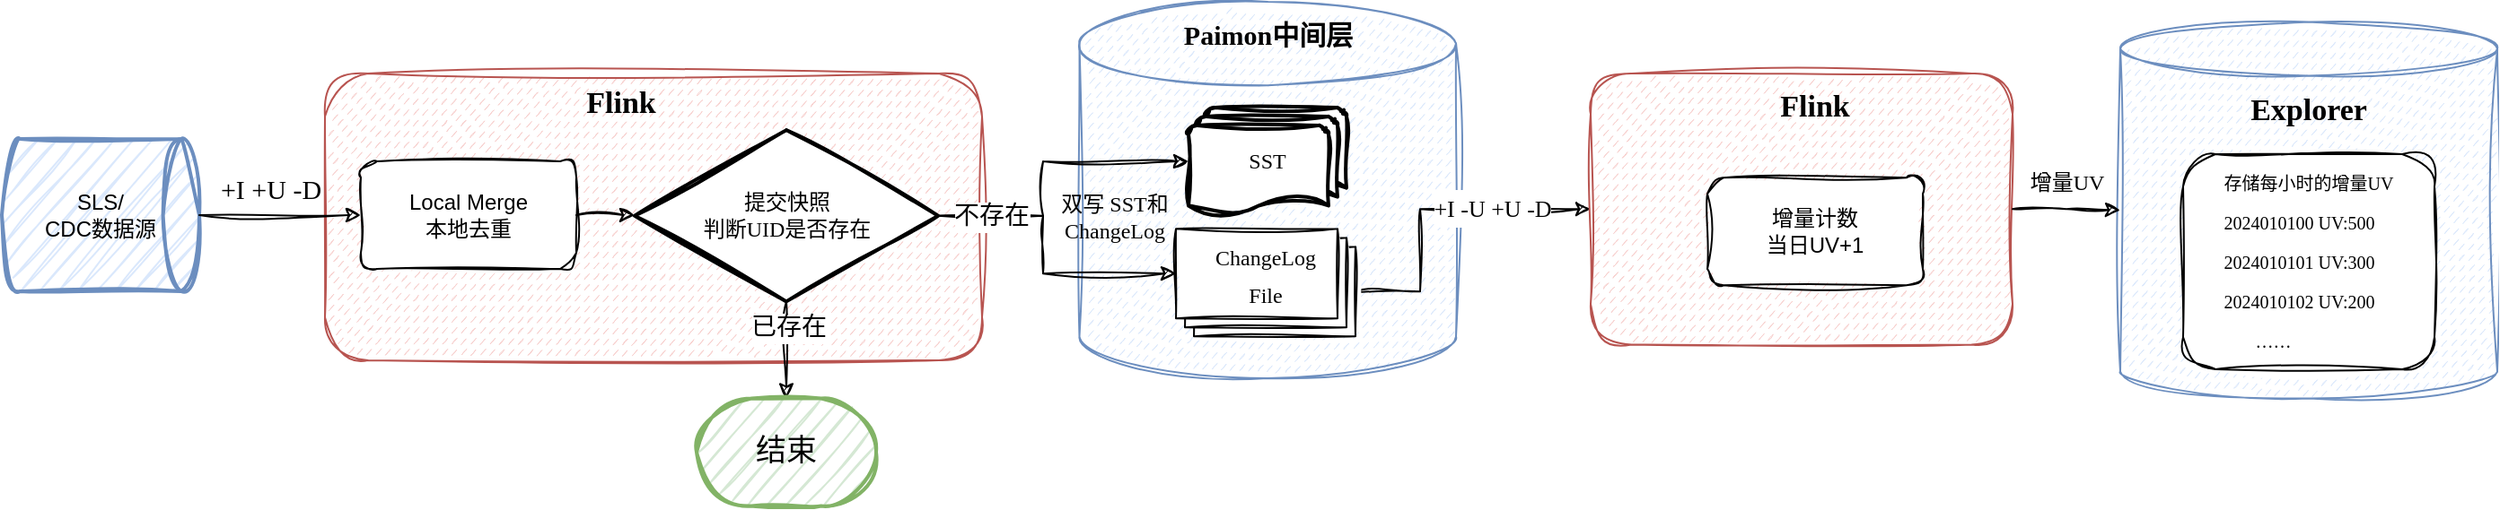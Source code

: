 <mxfile version="24.0.2" type="github">
  <diagram id="2pUIhmt7z4SOJBWyxBwC" name="Page-1">
    <mxGraphModel dx="1781" dy="535" grid="1" gridSize="10" guides="1" tooltips="1" connect="1" arrows="1" fold="1" page="1" pageScale="1" pageWidth="827" pageHeight="1169" math="0" shadow="0">
      <root>
        <mxCell id="0" />
        <mxCell id="1" parent="0" />
        <mxCell id="4_AAo_vmlgMmhj1aewk4-7" value="" style="shape=cylinder3;whiteSpace=wrap;html=1;boundedLbl=1;backgroundOutline=1;size=23.296;fillStyle=dashed;sketch=1;curveFitting=1;jiggle=2;fillColor=#dae8fc;strokeColor=#6c8ebf;" parent="1" vertex="1">
          <mxGeometry x="560.25" y="520" width="209.75" height="210" as="geometry" />
        </mxCell>
        <mxCell id="4_AAo_vmlgMmhj1aewk4-3" value="SLS/&lt;br&gt;CDC数据源" style="strokeWidth=2;html=1;shape=mxgraph.flowchart.direct_data;whiteSpace=wrap;sketch=1;curveFitting=1;jiggle=2;fillColor=#dae8fc;strokeColor=#6c8ebf;" parent="1" vertex="1">
          <mxGeometry x="-40" y="596.5" width="110" height="85" as="geometry" />
        </mxCell>
        <mxCell id="4_AAo_vmlgMmhj1aewk4-5" value="" style="rounded=1;whiteSpace=wrap;html=1;fillStyle=dashed;sketch=1;curveFitting=1;jiggle=2;fillColor=#f8cecc;strokeColor=#b85450;" parent="1" vertex="1">
          <mxGeometry x="140" y="560" width="366" height="160" as="geometry" />
        </mxCell>
        <mxCell id="4_AAo_vmlgMmhj1aewk4-6" value="&lt;font face=&quot;Comic Sans MS&quot;&gt;SST&lt;/font&gt;" style="strokeWidth=2;html=1;shape=mxgraph.flowchart.multi-document;whiteSpace=wrap;sketch=1;curveFitting=1;jiggle=2;" parent="1" vertex="1">
          <mxGeometry x="621" y="579" width="88" height="60" as="geometry" />
        </mxCell>
        <mxCell id="4_AAo_vmlgMmhj1aewk4-11" style="edgeStyle=orthogonalEdgeStyle;rounded=0;orthogonalLoop=1;jettySize=auto;html=1;exitX=0.5;exitY=1;exitDx=0;exitDy=0;exitPerimeter=0;entryX=0.5;entryY=0;entryDx=0;entryDy=0;entryPerimeter=0;sketch=1;curveFitting=1;jiggle=2;" parent="1" source="4_AAo_vmlgMmhj1aewk4-8" target="4_AAo_vmlgMmhj1aewk4-12" edge="1">
          <mxGeometry relative="1" as="geometry">
            <mxPoint x="342" y="748.12" as="targetPoint" />
          </mxGeometry>
        </mxCell>
        <mxCell id="4_AAo_vmlgMmhj1aewk4-44" value="已存在" style="edgeLabel;html=1;align=center;verticalAlign=middle;resizable=0;points=[];rounded=0;fontFamily=Comic Sans MS;fontSize=14;fontColor=default;fillColor=none;gradientColor=none;" parent="4_AAo_vmlgMmhj1aewk4-11" vertex="1" connectable="0">
          <mxGeometry x="-0.443" y="1" relative="1" as="geometry">
            <mxPoint as="offset" />
          </mxGeometry>
        </mxCell>
        <mxCell id="4_AAo_vmlgMmhj1aewk4-8" value="提交快照&lt;br&gt;判断UID是否存在" style="strokeWidth=2;html=1;shape=mxgraph.flowchart.decision;whiteSpace=wrap;sketch=1;curveFitting=1;jiggle=2;fontFamily=Comic Sans MS;" parent="1" vertex="1">
          <mxGeometry x="312.5" y="591.57" width="169" height="95.62" as="geometry" />
        </mxCell>
        <mxCell id="4_AAo_vmlgMmhj1aewk4-23" style="edgeStyle=orthogonalEdgeStyle;rounded=0;orthogonalLoop=1;jettySize=auto;html=1;exitX=0;exitY=0;exitDx=100;exitDy=35;exitPerimeter=0;entryX=0;entryY=0.5;entryDx=0;entryDy=0;sketch=1;curveFitting=1;jiggle=2;" parent="1" source="4_AAo_vmlgMmhj1aewk4-9" target="4_AAo_vmlgMmhj1aewk4-25" edge="1">
          <mxGeometry relative="1" as="geometry">
            <mxPoint x="810" y="677" as="targetPoint" />
            <Array as="points">
              <mxPoint x="750" y="682" />
              <mxPoint x="750" y="636" />
            </Array>
          </mxGeometry>
        </mxCell>
        <mxCell id="4_AAo_vmlgMmhj1aewk4-47" value="&lt;font style=&quot;font-size: 13px;&quot;&gt;+I -U +U -D&lt;/font&gt;" style="edgeLabel;html=1;align=center;verticalAlign=middle;resizable=0;points=[];rounded=0;fontFamily=Comic Sans MS;fontSize=17;fontColor=default;fillColor=none;gradientColor=none;" parent="4_AAo_vmlgMmhj1aewk4-23" vertex="1" connectable="0">
          <mxGeometry x="0.503" y="3" relative="1" as="geometry">
            <mxPoint x="-11" y="2" as="offset" />
          </mxGeometry>
        </mxCell>
        <mxCell id="4_AAo_vmlgMmhj1aewk4-9" value="" style="verticalLabelPosition=bottom;verticalAlign=top;html=1;shape=mxgraph.basic.layered_rect;dx=10;outlineConnect=0;whiteSpace=wrap;sketch=1;curveFitting=1;jiggle=2;" parent="1" vertex="1">
          <mxGeometry x="614" y="646.63" width="100" height="60" as="geometry" />
        </mxCell>
        <mxCell id="4_AAo_vmlgMmhj1aewk4-10" style="edgeStyle=orthogonalEdgeStyle;rounded=0;orthogonalLoop=1;jettySize=auto;html=1;exitX=1;exitY=0.5;exitDx=0;exitDy=0;exitPerimeter=0;sketch=1;curveFitting=1;jiggle=2;entryX=0;entryY=0.5;entryDx=0;entryDy=0;" parent="1" source="4_AAo_vmlgMmhj1aewk4-3" target="H0QVdFRBuIzw1cpCaCCk-1" edge="1">
          <mxGeometry relative="1" as="geometry">
            <mxPoint x="160" y="639" as="targetPoint" />
          </mxGeometry>
        </mxCell>
        <mxCell id="4_AAo_vmlgMmhj1aewk4-12" value="&lt;font style=&quot;font-size: 17px;&quot; face=&quot;Comic Sans MS&quot;&gt;结束&lt;/font&gt;" style="strokeWidth=2;html=1;shape=mxgraph.flowchart.terminator;whiteSpace=wrap;sketch=1;curveFitting=1;jiggle=2;fillColor=#d5e8d4;strokeColor=#82b366;" parent="1" vertex="1">
          <mxGeometry x="347" y="741.26" width="100" height="60" as="geometry" />
        </mxCell>
        <mxCell id="4_AAo_vmlgMmhj1aewk4-25" value="" style="rounded=1;whiteSpace=wrap;html=1;fillStyle=dashed;sketch=1;curveFitting=1;jiggle=2;fillColor=#f8cecc;strokeColor=#b85450;" parent="1" vertex="1">
          <mxGeometry x="845" y="560" width="235" height="151.26" as="geometry" />
        </mxCell>
        <mxCell id="4_AAo_vmlgMmhj1aewk4-26" value="增量计数&lt;br&gt;当日UV+1" style="rounded=1;whiteSpace=wrap;html=1;sketch=1;curveFitting=1;jiggle=2;" parent="1" vertex="1">
          <mxGeometry x="910" y="618.13" width="120" height="60" as="geometry" />
        </mxCell>
        <mxCell id="4_AAo_vmlgMmhj1aewk4-28" value="" style="shape=cylinder3;whiteSpace=wrap;html=1;boundedLbl=1;backgroundOutline=1;size=15;fillStyle=dashed;sketch=1;curveFitting=1;jiggle=2;fillColor=#dae8fc;strokeColor=#6c8ebf;" parent="1" vertex="1">
          <mxGeometry x="1140" y="531.26" width="210" height="210" as="geometry" />
        </mxCell>
        <mxCell id="4_AAo_vmlgMmhj1aewk4-34" value="Flink" style="text;html=1;align=center;verticalAlign=middle;whiteSpace=wrap;rounded=0;fontFamily=Comic Sans MS;fontSize=17;fontStyle=1" parent="1" vertex="1">
          <mxGeometry x="275" y="561.57" width="60" height="30" as="geometry" />
        </mxCell>
        <mxCell id="4_AAo_vmlgMmhj1aewk4-36" value="+I +U -D" style="text;html=1;align=center;verticalAlign=middle;whiteSpace=wrap;rounded=0;fontFamily=Comic Sans MS;fontSize=15;fontColor=default;" parent="1" vertex="1">
          <mxGeometry x="70" y="609" width="80" height="30" as="geometry" />
        </mxCell>
        <mxCell id="4_AAo_vmlgMmhj1aewk4-45" value="&lt;font style=&quot;font-size: 12px;&quot;&gt;ChangeLog File&lt;/font&gt;" style="text;html=1;align=center;verticalAlign=middle;whiteSpace=wrap;rounded=0;fontFamily=Comic Sans MS;fontSize=17;fontColor=default;" parent="1" vertex="1">
          <mxGeometry x="634" y="656.5" width="60" height="30" as="geometry" />
        </mxCell>
        <mxCell id="4_AAo_vmlgMmhj1aewk4-48" value="&lt;b&gt;Flink&lt;/b&gt;" style="text;html=1;align=center;verticalAlign=middle;whiteSpace=wrap;rounded=0;fontFamily=Comic Sans MS;fontSize=17;" parent="1" vertex="1">
          <mxGeometry x="940" y="564.38" width="60" height="30" as="geometry" />
        </mxCell>
        <mxCell id="4_AAo_vmlgMmhj1aewk4-49" value="&lt;b&gt;Paimon中间层&lt;/b&gt;" style="text;html=1;align=center;verticalAlign=middle;whiteSpace=wrap;rounded=0;fontFamily=Comic Sans MS;fontSize=15;strokeWidth=0;" parent="1" vertex="1">
          <mxGeometry x="607.62" y="520" width="115" height="35" as="geometry" />
        </mxCell>
        <mxCell id="4_AAo_vmlgMmhj1aewk4-50" value="&lt;b&gt;Explorer&lt;/b&gt;" style="text;html=1;align=center;verticalAlign=middle;whiteSpace=wrap;rounded=0;fontFamily=Comic Sans MS;fontSize=17;" parent="1" vertex="1">
          <mxGeometry x="1215" y="565.64" width="60" height="30" as="geometry" />
        </mxCell>
        <mxCell id="4_AAo_vmlgMmhj1aewk4-51" value="双写 SST和ChangeLog" style="text;html=1;align=center;verticalAlign=middle;whiteSpace=wrap;rounded=0;fontFamily=Comic Sans MS;fontSize=12;fontColor=default;" parent="1" vertex="1">
          <mxGeometry x="545.62" y="632.5" width="68.38" height="15" as="geometry" />
        </mxCell>
        <mxCell id="4_AAo_vmlgMmhj1aewk4-52" value="&lt;font style=&quot;font-size: 12px;&quot;&gt;增量UV&lt;/font&gt;" style="edgeStyle=orthogonalEdgeStyle;rounded=0;orthogonalLoop=1;jettySize=auto;html=1;exitX=1;exitY=0.5;exitDx=0;exitDy=0;entryX=0;entryY=0.5;entryDx=0;entryDy=0;entryPerimeter=0;fontFamily=Comic Sans MS;fontSize=17;fontColor=default;sketch=1;curveFitting=1;jiggle=2;" parent="1" source="4_AAo_vmlgMmhj1aewk4-25" target="4_AAo_vmlgMmhj1aewk4-28" edge="1">
          <mxGeometry x="-0.011" y="-16" relative="1" as="geometry">
            <mxPoint x="16" y="-16" as="offset" />
          </mxGeometry>
        </mxCell>
        <mxCell id="4_AAo_vmlgMmhj1aewk4-53" value="&lt;p style=&quot;border-color: var(--border-color); font-size: 10px; text-align: left;&quot;&gt;存储每小时的增量UV&lt;/p&gt;&lt;p style=&quot;border-color: var(--border-color); font-size: 10px; text-align: left;&quot;&gt;2024010100 UV:500&lt;/p&gt;&lt;p style=&quot;border-color: var(--border-color); font-size: 10px; text-align: left;&quot;&gt;2024010101 UV:300&lt;/p&gt;&lt;p style=&quot;border-color: var(--border-color); font-size: 10px; text-align: left;&quot;&gt;2024010102 UV:200&lt;/p&gt;&lt;p style=&quot;border-color: var(--border-color); font-size: 10px; text-align: left;&quot;&gt;&lt;span style=&quot;white-space: pre;&quot;&gt;&amp;nbsp;&amp;nbsp;&amp;nbsp;&amp;nbsp;&lt;/span&gt;&amp;nbsp; &amp;nbsp;……&lt;/p&gt;" style="rounded=1;whiteSpace=wrap;html=1;align=center;verticalAlign=middle;fontFamily=Comic Sans MS;fontSize=17;fontColor=default;fillColor=default;gradientColor=none;sketch=1;curveFitting=1;jiggle=2;" parent="1" vertex="1">
          <mxGeometry x="1175" y="605" width="140" height="120" as="geometry" />
        </mxCell>
        <mxCell id="H0QVdFRBuIzw1cpCaCCk-1" value="Local Merge&lt;div&gt;本地去重&lt;/div&gt;" style="rounded=1;whiteSpace=wrap;html=1;sketch=1;hachureGap=4;jiggle=2;curveFitting=1;" vertex="1" parent="1">
          <mxGeometry x="160" y="609" width="120" height="60" as="geometry" />
        </mxCell>
        <mxCell id="H0QVdFRBuIzw1cpCaCCk-2" style="edgeStyle=orthogonalEdgeStyle;rounded=0;sketch=1;hachureGap=4;jiggle=2;curveFitting=1;orthogonalLoop=1;jettySize=auto;html=1;exitX=1;exitY=0.5;exitDx=0;exitDy=0;entryX=0;entryY=0.5;entryDx=0;entryDy=0;entryPerimeter=0;" edge="1" parent="1" source="H0QVdFRBuIzw1cpCaCCk-1" target="4_AAo_vmlgMmhj1aewk4-8">
          <mxGeometry relative="1" as="geometry" />
        </mxCell>
        <mxCell id="H0QVdFRBuIzw1cpCaCCk-4" style="edgeStyle=orthogonalEdgeStyle;rounded=0;sketch=1;hachureGap=4;jiggle=2;curveFitting=1;orthogonalLoop=1;jettySize=auto;html=1;exitX=1;exitY=0.5;exitDx=0;exitDy=0;exitPerimeter=0;entryX=0;entryY=0.5;entryDx=0;entryDy=0;entryPerimeter=0;" edge="1" parent="1" source="4_AAo_vmlgMmhj1aewk4-8" target="4_AAo_vmlgMmhj1aewk4-6">
          <mxGeometry relative="1" as="geometry">
            <Array as="points">
              <mxPoint x="540" y="639" />
              <mxPoint x="540" y="609" />
            </Array>
          </mxGeometry>
        </mxCell>
        <mxCell id="H0QVdFRBuIzw1cpCaCCk-5" style="edgeStyle=orthogonalEdgeStyle;rounded=0;sketch=1;hachureGap=4;jiggle=2;curveFitting=1;orthogonalLoop=1;jettySize=auto;html=1;exitX=1;exitY=0.5;exitDx=0;exitDy=0;exitPerimeter=0;entryX=0;entryY=0;entryDx=0;entryDy=25;entryPerimeter=0;" edge="1" parent="1" source="4_AAo_vmlgMmhj1aewk4-8" target="4_AAo_vmlgMmhj1aewk4-9">
          <mxGeometry relative="1" as="geometry">
            <Array as="points">
              <mxPoint x="540" y="639" />
              <mxPoint x="540" y="672" />
            </Array>
          </mxGeometry>
        </mxCell>
        <mxCell id="H0QVdFRBuIzw1cpCaCCk-6" value="不存在" style="edgeLabel;html=1;align=center;verticalAlign=middle;resizable=0;points=[];sketch=1;hachureGap=4;jiggle=2;curveFitting=1;fontFamily=Comic Sans MS;fontSize=14;" vertex="1" connectable="0" parent="H0QVdFRBuIzw1cpCaCCk-5">
          <mxGeometry x="-0.699" relative="1" as="geometry">
            <mxPoint x="4" as="offset" />
          </mxGeometry>
        </mxCell>
      </root>
    </mxGraphModel>
  </diagram>
</mxfile>
